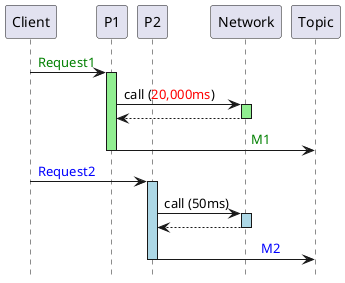 @startuml
'title Producer Race
hide footbox
participant Client
participant P1
participant P2


Client->P1: <font color=green>Request1
activate P1 #lightgreen
P1->Network: call (<font color=red>20,000ms</font>)
activate Network #lightgreen
'<- place here
P1<--Network--
P1->Topic: <font color=green>                                       M1
P1--

'---🔽start: move this section up
Client->P2: <font color=blue>Request2
activate P2 #lightblue
P2->Network:call (50ms)
activate Network #lightblue
P2<--Network--
P2->Topic: <font color=blue>                              M2
P2--
'--- 🔼end
@enduml

